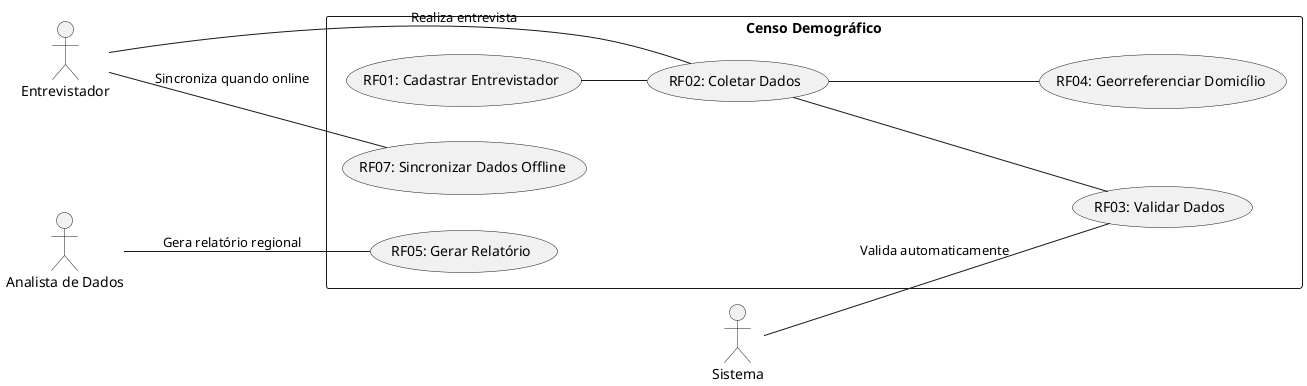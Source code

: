 @startuml CensoDemografico_CasosDeUso

left to right direction
skinparam packageStyle rectangle

actor "Entrevistador" as entrevistador
actor "Analista de Dados" as analista
actor "Sistema" as sistema

rectangle "Censo Demográfico" {
  usecase "RF01: Cadastrar Entrevistador" as UC01
  usecase "RF02: Coletar Dados" as UC02
  usecase "RF03: Validar Dados" as UC03
  usecase "RF04: Georreferenciar Domicílio" as UC04
  usecase "RF05: Gerar Relatório" as UC05
  usecase "RF07: Sincronizar Dados Offline" as UC07

  UC01 -- UC02 
  UC02 -- UC03 
  UC02 -- UC04 
}

entrevistador -- UC02 : "Realiza entrevista"
entrevistador -- UC07 : "Sincroniza quando online"
analista -- UC05 : "Gera relatório regional"
sistema -- UC03 : "Valida automaticamente"

@enduml